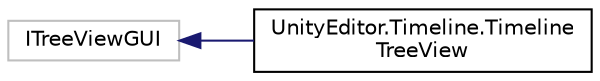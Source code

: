 digraph "Graphical Class Hierarchy"
{
 // LATEX_PDF_SIZE
  edge [fontname="Helvetica",fontsize="10",labelfontname="Helvetica",labelfontsize="10"];
  node [fontname="Helvetica",fontsize="10",shape=record];
  rankdir="LR";
  Node323 [label="ITreeViewGUI",height=0.2,width=0.4,color="grey75", fillcolor="white", style="filled",tooltip=" "];
  Node323 -> Node0 [dir="back",color="midnightblue",fontsize="10",style="solid",fontname="Helvetica"];
  Node0 [label="UnityEditor.Timeline.Timeline\lTreeView",height=0.2,width=0.4,color="black", fillcolor="white", style="filled",URL="$class_unity_editor_1_1_timeline_1_1_timeline_tree_view.html",tooltip=" "];
}
